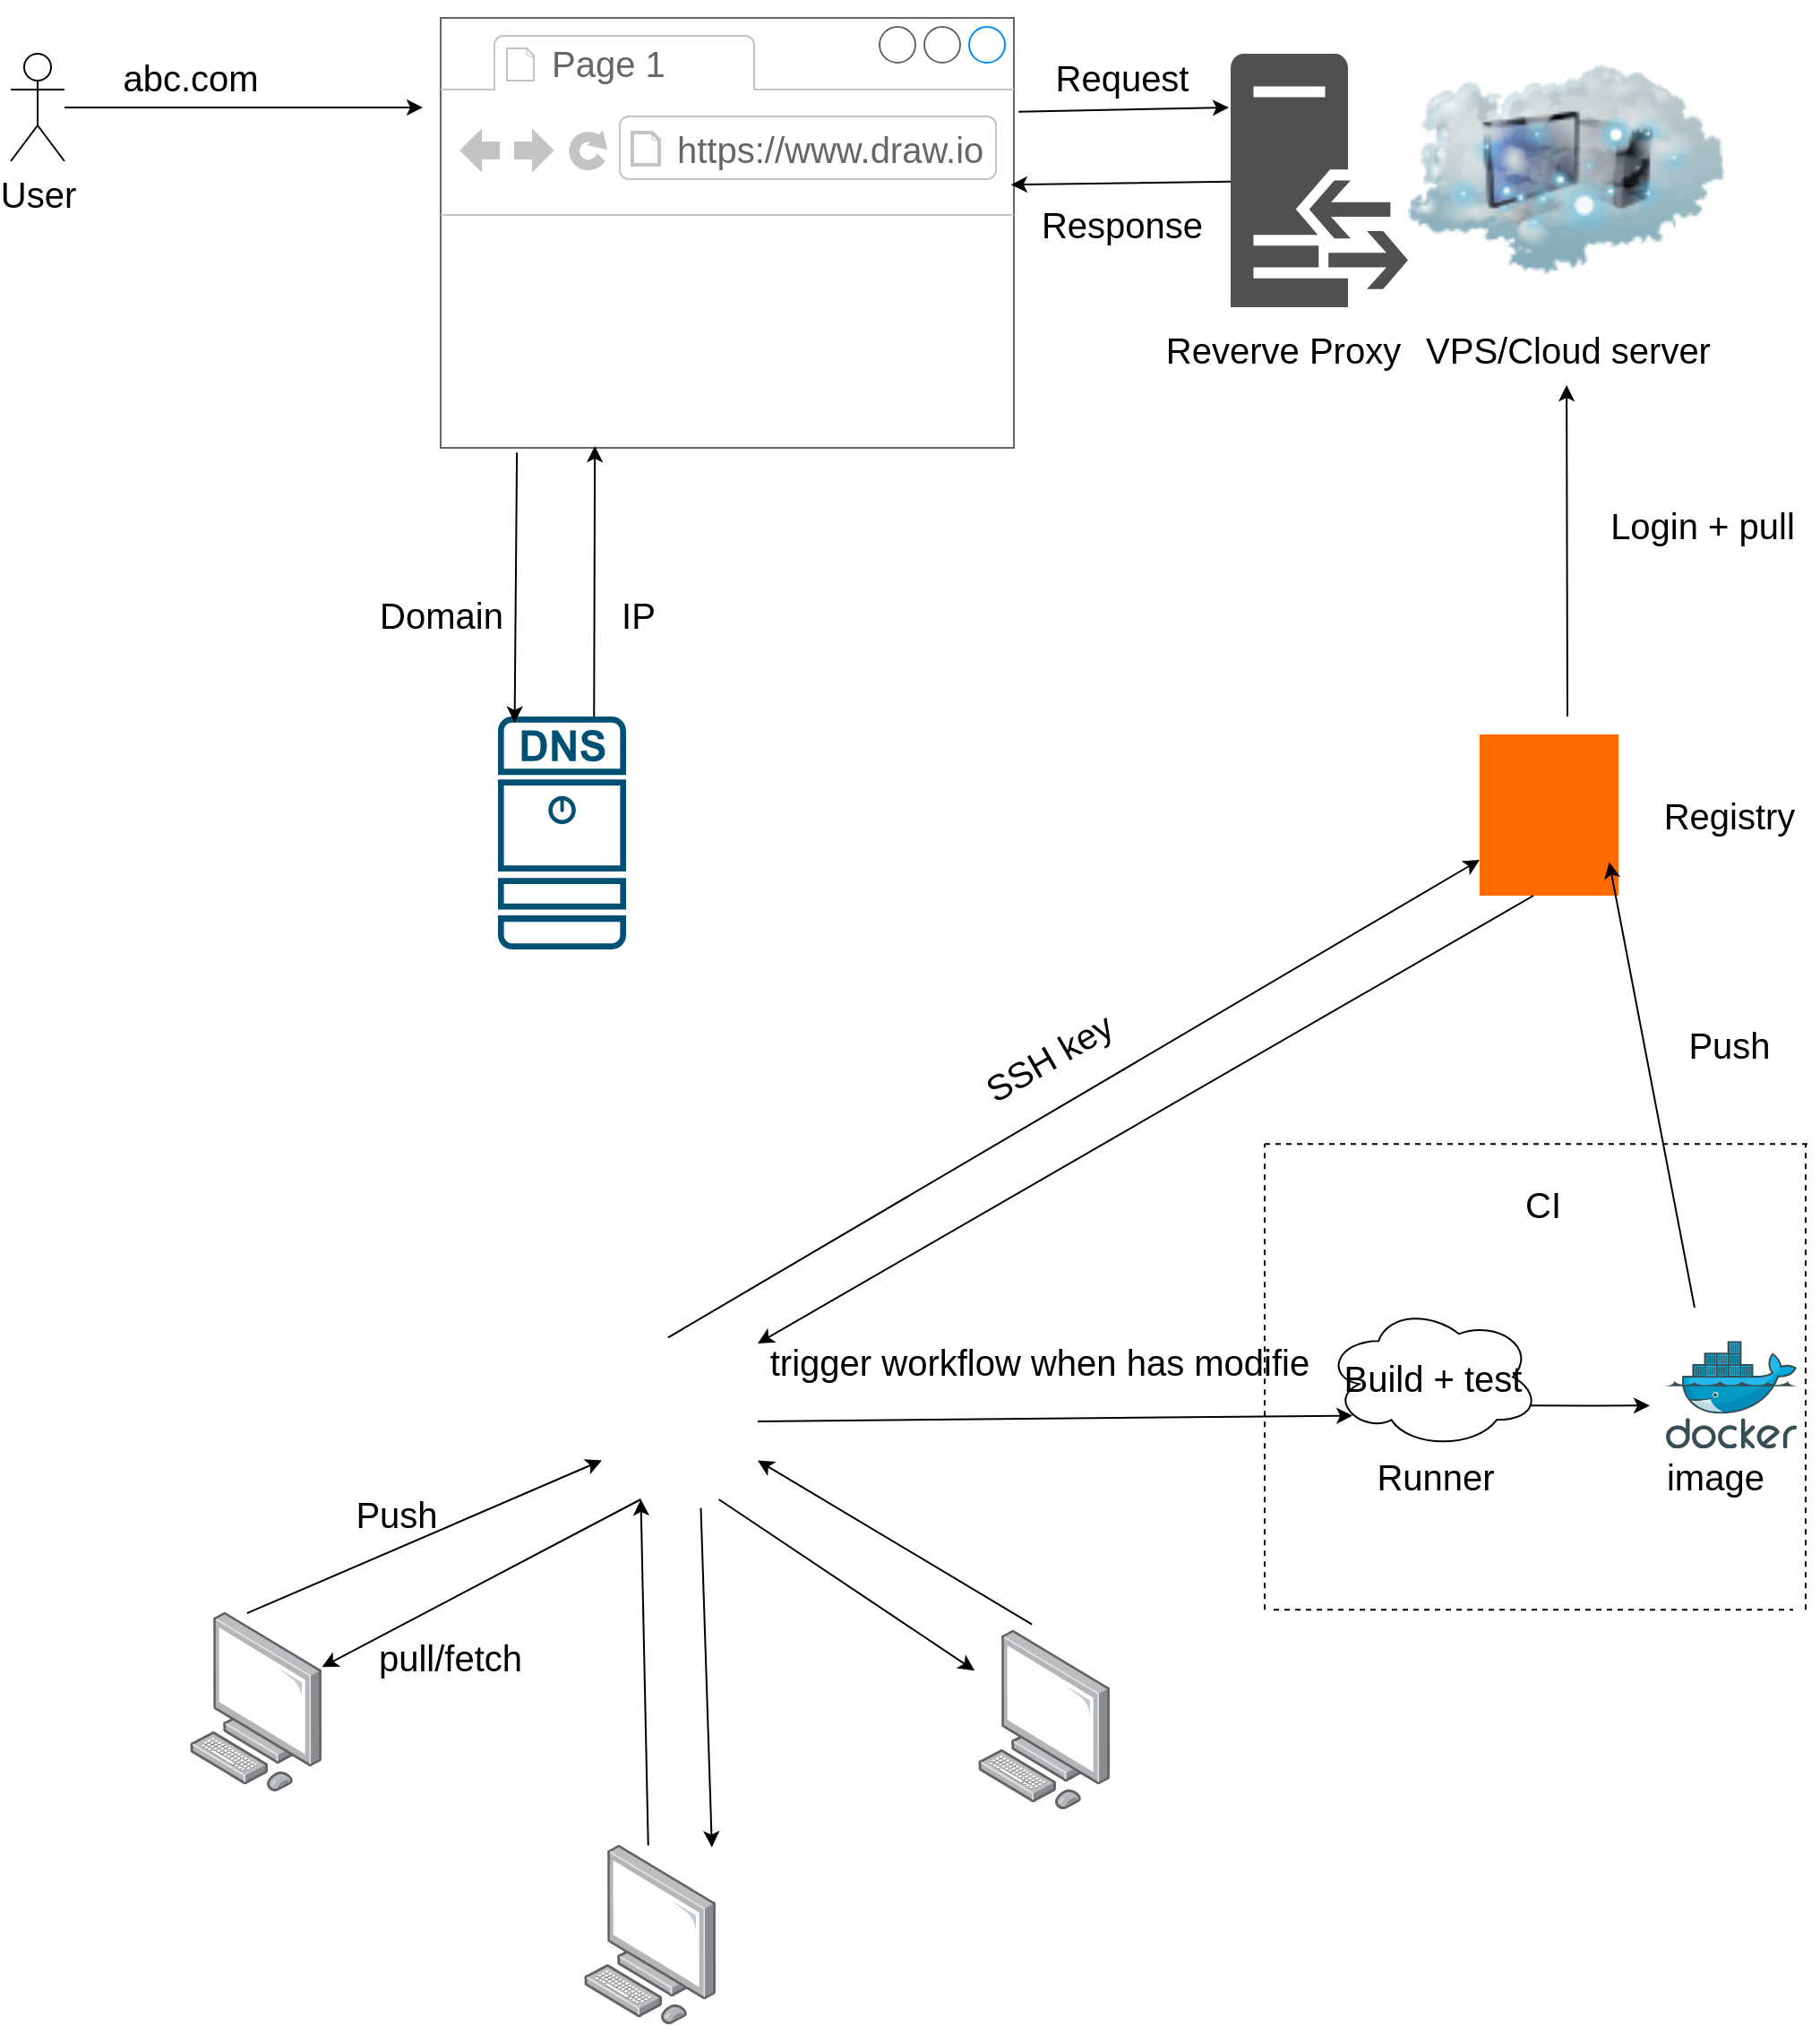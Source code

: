 <mxfile version="28.2.5">
  <diagram name="Page-1" id="d4Z6jyM8x4STPub6Q7om">
    <mxGraphModel dx="1721" dy="1171" grid="1" gridSize="10" guides="1" tooltips="1" connect="1" arrows="1" fold="1" page="1" pageScale="1" pageWidth="827" pageHeight="1169" math="0" shadow="0">
      <root>
        <mxCell id="0" />
        <mxCell id="1" parent="0" />
        <mxCell id="EvZ-vcAHkfg4g7H3SqCY-1" value="User" style="shape=umlActor;verticalLabelPosition=bottom;verticalAlign=top;html=1;outlineConnect=0;fontSize=20;" vertex="1" parent="1">
          <mxGeometry x="70" y="40" width="30" height="60" as="geometry" />
        </mxCell>
        <mxCell id="EvZ-vcAHkfg4g7H3SqCY-2" value="" style="endArrow=classic;html=1;rounded=0;fontSize=20;" edge="1" parent="1" source="EvZ-vcAHkfg4g7H3SqCY-1">
          <mxGeometry width="50" height="50" relative="1" as="geometry">
            <mxPoint x="280" y="260" as="sourcePoint" />
            <mxPoint x="300" y="70" as="targetPoint" />
          </mxGeometry>
        </mxCell>
        <mxCell id="EvZ-vcAHkfg4g7H3SqCY-3" value="" style="strokeWidth=1;shadow=0;dashed=0;align=center;html=1;shape=mxgraph.mockup.containers.browserWindow;rSize=0;strokeColor=#666666;strokeColor2=#008cff;strokeColor3=#c4c4c4;mainText=,;recursiveResize=0;fontSize=20;" vertex="1" parent="1">
          <mxGeometry x="310" y="20" width="320" height="240" as="geometry" />
        </mxCell>
        <mxCell id="EvZ-vcAHkfg4g7H3SqCY-4" value="Page 1" style="strokeWidth=1;shadow=0;dashed=0;align=center;html=1;shape=mxgraph.mockup.containers.anchor;fontSize=20;fontColor=#666666;align=left;whiteSpace=wrap;" vertex="1" parent="EvZ-vcAHkfg4g7H3SqCY-3">
          <mxGeometry x="60" y="12" width="110" height="26" as="geometry" />
        </mxCell>
        <mxCell id="EvZ-vcAHkfg4g7H3SqCY-5" value="https://www.draw.io" style="strokeWidth=1;shadow=0;dashed=0;align=center;html=1;shape=mxgraph.mockup.containers.anchor;rSize=0;fontSize=20;fontColor=#666666;align=left;" vertex="1" parent="EvZ-vcAHkfg4g7H3SqCY-3">
          <mxGeometry x="130" y="60" width="250" height="26" as="geometry" />
        </mxCell>
        <mxCell id="EvZ-vcAHkfg4g7H3SqCY-6" value="abc.com" style="text;html=1;align=center;verticalAlign=middle;resizable=0;points=[];autosize=1;strokeColor=none;fillColor=none;fontSize=20;" vertex="1" parent="1">
          <mxGeometry x="120" y="33" width="100" height="40" as="geometry" />
        </mxCell>
        <mxCell id="EvZ-vcAHkfg4g7H3SqCY-7" value="" style="sketch=0;points=[[0.015,0.015,0],[0.985,0.015,0],[0.985,0.985,0],[0.015,0.985,0],[0.25,0,0],[0.5,0,0],[0.75,0,0],[1,0.25,0],[1,0.5,0],[1,0.75,0],[0.75,1,0],[0.5,1,0],[0.25,1,0],[0,0.75,0],[0,0.5,0],[0,0.25,0]];verticalLabelPosition=bottom;html=1;verticalAlign=top;aspect=fixed;align=center;pointerEvents=1;shape=mxgraph.cisco19.dns_server;fillColor=#005073;strokeColor=none;fontSize=20;" vertex="1" parent="1">
          <mxGeometry x="342" y="410" width="71.5" height="130" as="geometry" />
        </mxCell>
        <mxCell id="EvZ-vcAHkfg4g7H3SqCY-8" value="" style="endArrow=classic;html=1;rounded=0;exitX=0.133;exitY=1.011;exitDx=0;exitDy=0;exitPerimeter=0;entryX=0.13;entryY=0.026;entryDx=0;entryDy=0;entryPerimeter=0;fontSize=20;" edge="1" parent="1" source="EvZ-vcAHkfg4g7H3SqCY-3" target="EvZ-vcAHkfg4g7H3SqCY-7">
          <mxGeometry width="50" height="50" relative="1" as="geometry">
            <mxPoint x="380" y="430" as="sourcePoint" />
            <mxPoint x="430" y="380" as="targetPoint" />
          </mxGeometry>
        </mxCell>
        <mxCell id="EvZ-vcAHkfg4g7H3SqCY-9" value="Domain" style="text;html=1;align=center;verticalAlign=middle;resizable=0;points=[];autosize=1;strokeColor=none;fillColor=none;fontSize=20;" vertex="1" parent="1">
          <mxGeometry x="265" y="333" width="90" height="40" as="geometry" />
        </mxCell>
        <mxCell id="EvZ-vcAHkfg4g7H3SqCY-10" value="" style="endArrow=classic;html=1;rounded=0;exitX=0.75;exitY=0;exitDx=0;exitDy=0;exitPerimeter=0;entryX=0.269;entryY=0.996;entryDx=0;entryDy=0;entryPerimeter=0;fontSize=20;" edge="1" parent="1" source="EvZ-vcAHkfg4g7H3SqCY-7" target="EvZ-vcAHkfg4g7H3SqCY-3">
          <mxGeometry width="50" height="50" relative="1" as="geometry">
            <mxPoint x="380" y="430" as="sourcePoint" />
            <mxPoint x="400" y="270" as="targetPoint" />
          </mxGeometry>
        </mxCell>
        <mxCell id="EvZ-vcAHkfg4g7H3SqCY-11" value="IP" style="text;html=1;align=center;verticalAlign=middle;resizable=0;points=[];autosize=1;strokeColor=none;fillColor=none;fontSize=20;" vertex="1" parent="1">
          <mxGeometry x="400" y="333" width="40" height="40" as="geometry" />
        </mxCell>
        <mxCell id="EvZ-vcAHkfg4g7H3SqCY-12" value="" style="image;html=1;image=img/lib/clip_art/networking/Cloud_Computer_128x128.png" vertex="1" parent="1">
          <mxGeometry x="850" y="10" width="177" height="190" as="geometry" />
        </mxCell>
        <mxCell id="EvZ-vcAHkfg4g7H3SqCY-13" value="" style="sketch=0;pointerEvents=1;shadow=0;dashed=0;html=1;strokeColor=none;fillColor=#505050;labelPosition=center;verticalLabelPosition=bottom;verticalAlign=top;outlineConnect=0;align=center;shape=mxgraph.office.servers.reverse_proxy;fontSize=20;" vertex="1" parent="1">
          <mxGeometry x="751" y="40" width="99" height="141.5" as="geometry" />
        </mxCell>
        <mxCell id="EvZ-vcAHkfg4g7H3SqCY-14" value="Reverve Proxy" style="text;html=1;align=center;verticalAlign=middle;resizable=0;points=[];autosize=1;strokeColor=none;fillColor=none;fontSize=20;" vertex="1" parent="1">
          <mxGeometry x="705" y="185" width="150" height="40" as="geometry" />
        </mxCell>
        <mxCell id="EvZ-vcAHkfg4g7H3SqCY-15" value="" style="endArrow=classic;html=1;rounded=0;entryX=-0.01;entryY=0.212;entryDx=0;entryDy=0;entryPerimeter=0;exitX=1.008;exitY=0.218;exitDx=0;exitDy=0;exitPerimeter=0;fontSize=20;" edge="1" parent="1" source="EvZ-vcAHkfg4g7H3SqCY-3" target="EvZ-vcAHkfg4g7H3SqCY-13">
          <mxGeometry width="50" height="50" relative="1" as="geometry">
            <mxPoint x="600" y="430" as="sourcePoint" />
            <mxPoint x="650" y="380" as="targetPoint" />
          </mxGeometry>
        </mxCell>
        <mxCell id="EvZ-vcAHkfg4g7H3SqCY-16" value="" style="endArrow=classic;html=1;rounded=0;entryX=0.995;entryY=0.388;entryDx=0;entryDy=0;entryPerimeter=0;fontSize=20;" edge="1" parent="1" source="EvZ-vcAHkfg4g7H3SqCY-13" target="EvZ-vcAHkfg4g7H3SqCY-3">
          <mxGeometry width="50" height="50" relative="1" as="geometry">
            <mxPoint x="600" y="430" as="sourcePoint" />
            <mxPoint x="650" y="380" as="targetPoint" />
          </mxGeometry>
        </mxCell>
        <mxCell id="EvZ-vcAHkfg4g7H3SqCY-17" value="Request" style="text;html=1;align=center;verticalAlign=middle;resizable=0;points=[];autosize=1;strokeColor=none;fillColor=none;fontSize=20;" vertex="1" parent="1">
          <mxGeometry x="640" y="33" width="100" height="40" as="geometry" />
        </mxCell>
        <mxCell id="EvZ-vcAHkfg4g7H3SqCY-18" value="Response" style="text;html=1;align=center;verticalAlign=middle;resizable=0;points=[];autosize=1;strokeColor=none;fillColor=none;fontSize=20;" vertex="1" parent="1">
          <mxGeometry x="635" y="115" width="110" height="40" as="geometry" />
        </mxCell>
        <mxCell id="EvZ-vcAHkfg4g7H3SqCY-19" value="VPS/Cloud server" style="text;html=1;align=center;verticalAlign=middle;resizable=0;points=[];autosize=1;strokeColor=none;fillColor=none;fontSize=20;" vertex="1" parent="1">
          <mxGeometry x="848.5" y="185" width="180" height="40" as="geometry" />
        </mxCell>
        <mxCell id="EvZ-vcAHkfg4g7H3SqCY-20" value="" style="image;points=[];aspect=fixed;html=1;align=center;shadow=0;dashed=0;image=img/lib/allied_telesis/computer_and_terminals/Personal_Computer.svg;fontSize=20;" vertex="1" parent="1">
          <mxGeometry x="170" y="910" width="73.79" height="100" as="geometry" />
        </mxCell>
        <mxCell id="EvZ-vcAHkfg4g7H3SqCY-21" value="" style="image;points=[];aspect=fixed;html=1;align=center;shadow=0;dashed=0;image=img/lib/allied_telesis/computer_and_terminals/Personal_Computer.svg;" vertex="1" parent="1">
          <mxGeometry x="390" y="1040" width="73.79" height="100" as="geometry" />
        </mxCell>
        <mxCell id="EvZ-vcAHkfg4g7H3SqCY-22" value="" style="image;points=[];aspect=fixed;html=1;align=center;shadow=0;dashed=0;image=img/lib/allied_telesis/computer_and_terminals/Personal_Computer.svg;fontSize=20;" vertex="1" parent="1">
          <mxGeometry x="610" y="920" width="73.79" height="100" as="geometry" />
        </mxCell>
        <mxCell id="EvZ-vcAHkfg4g7H3SqCY-23" value="" style="shape=image;html=1;verticalAlign=top;verticalLabelPosition=bottom;labelBackgroundColor=#ffffff;imageAspect=0;aspect=fixed;image=https://icons.diagrams.net/icon-cache1/Picons_Social-2097/github_rounded-685.svg;fontSize=20;" vertex="1" parent="1">
          <mxGeometry x="400" y="760" width="87" height="87" as="geometry" />
        </mxCell>
        <mxCell id="EvZ-vcAHkfg4g7H3SqCY-24" value="" style="endArrow=classic;html=1;rounded=0;exitX=0.432;exitY=0.006;exitDx=0;exitDy=0;exitPerimeter=0;entryX=0;entryY=0.75;entryDx=0;entryDy=0;fontSize=20;" edge="1" parent="1" source="EvZ-vcAHkfg4g7H3SqCY-20" target="EvZ-vcAHkfg4g7H3SqCY-23">
          <mxGeometry width="50" height="50" relative="1" as="geometry">
            <mxPoint x="740" y="790" as="sourcePoint" />
            <mxPoint x="790" y="740" as="targetPoint" />
          </mxGeometry>
        </mxCell>
        <mxCell id="EvZ-vcAHkfg4g7H3SqCY-25" value="" style="endArrow=classic;html=1;rounded=0;exitX=0.25;exitY=1;exitDx=0;exitDy=0;fontSize=20;" edge="1" parent="1" source="EvZ-vcAHkfg4g7H3SqCY-23" target="EvZ-vcAHkfg4g7H3SqCY-20">
          <mxGeometry width="50" height="50" relative="1" as="geometry">
            <mxPoint x="740" y="790" as="sourcePoint" />
            <mxPoint x="790" y="740" as="targetPoint" />
          </mxGeometry>
        </mxCell>
        <mxCell id="EvZ-vcAHkfg4g7H3SqCY-26" value="" style="endArrow=classic;html=1;rounded=0;exitX=0.486;exitY=0.003;exitDx=0;exitDy=0;exitPerimeter=0;entryX=0.25;entryY=1;entryDx=0;entryDy=0;fontSize=20;" edge="1" parent="1" source="EvZ-vcAHkfg4g7H3SqCY-21" target="EvZ-vcAHkfg4g7H3SqCY-23">
          <mxGeometry width="50" height="50" relative="1" as="geometry">
            <mxPoint x="740" y="790" as="sourcePoint" />
            <mxPoint x="422" y="860" as="targetPoint" />
          </mxGeometry>
        </mxCell>
        <mxCell id="EvZ-vcAHkfg4g7H3SqCY-27" value="" style="endArrow=classic;html=1;rounded=0;exitX=0.635;exitY=1.056;exitDx=0;exitDy=0;entryX=0.968;entryY=0.012;entryDx=0;entryDy=0;entryPerimeter=0;exitPerimeter=0;fontSize=20;" edge="1" parent="1" source="EvZ-vcAHkfg4g7H3SqCY-23" target="EvZ-vcAHkfg4g7H3SqCY-21">
          <mxGeometry width="50" height="50" relative="1" as="geometry">
            <mxPoint x="740" y="790" as="sourcePoint" />
            <mxPoint x="790" y="740" as="targetPoint" />
          </mxGeometry>
        </mxCell>
        <mxCell id="EvZ-vcAHkfg4g7H3SqCY-28" value="" style="endArrow=classic;html=1;rounded=0;exitX=0.408;exitY=-0.032;exitDx=0;exitDy=0;exitPerimeter=0;entryX=1;entryY=0.75;entryDx=0;entryDy=0;fontSize=20;" edge="1" parent="1" source="EvZ-vcAHkfg4g7H3SqCY-22" target="EvZ-vcAHkfg4g7H3SqCY-23">
          <mxGeometry width="50" height="50" relative="1" as="geometry">
            <mxPoint x="740" y="790" as="sourcePoint" />
            <mxPoint x="790" y="740" as="targetPoint" />
          </mxGeometry>
        </mxCell>
        <mxCell id="EvZ-vcAHkfg4g7H3SqCY-29" value="" style="endArrow=classic;html=1;rounded=0;exitX=0.75;exitY=1;exitDx=0;exitDy=0;entryX=-0.026;entryY=0.226;entryDx=0;entryDy=0;entryPerimeter=0;fontSize=20;" edge="1" parent="1" source="EvZ-vcAHkfg4g7H3SqCY-23" target="EvZ-vcAHkfg4g7H3SqCY-22">
          <mxGeometry width="50" height="50" relative="1" as="geometry">
            <mxPoint x="740" y="790" as="sourcePoint" />
            <mxPoint x="790" y="740" as="targetPoint" />
          </mxGeometry>
        </mxCell>
        <mxCell id="EvZ-vcAHkfg4g7H3SqCY-30" value="Push" style="text;html=1;align=center;verticalAlign=middle;resizable=0;points=[];autosize=1;strokeColor=none;fillColor=none;fontSize=20;" vertex="1" parent="1">
          <mxGeometry x="250" y="835" width="70" height="40" as="geometry" />
        </mxCell>
        <mxCell id="EvZ-vcAHkfg4g7H3SqCY-31" value="pull/fetch" style="text;html=1;align=center;verticalAlign=middle;resizable=0;points=[];autosize=1;strokeColor=none;fillColor=none;fontSize=20;" vertex="1" parent="1">
          <mxGeometry x="265" y="915" width="100" height="40" as="geometry" />
        </mxCell>
        <mxCell id="EvZ-vcAHkfg4g7H3SqCY-43" style="edgeStyle=orthogonalEdgeStyle;rounded=0;orthogonalLoop=1;jettySize=auto;html=1;exitX=0.96;exitY=0.7;exitDx=0;exitDy=0;exitPerimeter=0;fontSize=20;" edge="1" parent="1" source="EvZ-vcAHkfg4g7H3SqCY-32">
          <mxGeometry relative="1" as="geometry">
            <mxPoint x="985" y="794.67" as="targetPoint" />
          </mxGeometry>
        </mxCell>
        <mxCell id="EvZ-vcAHkfg4g7H3SqCY-32" value="Build + test" style="ellipse;shape=cloud;whiteSpace=wrap;html=1;fontSize=20;" vertex="1" parent="1">
          <mxGeometry x="803.5" y="738.67" width="120" height="80" as="geometry" />
        </mxCell>
        <mxCell id="EvZ-vcAHkfg4g7H3SqCY-33" value="" style="endArrow=classic;html=1;rounded=0;exitX=1;exitY=0.5;exitDx=0;exitDy=0;entryX=0.13;entryY=0.77;entryDx=0;entryDy=0;entryPerimeter=0;fontSize=20;" edge="1" parent="1" source="EvZ-vcAHkfg4g7H3SqCY-23" target="EvZ-vcAHkfg4g7H3SqCY-32">
          <mxGeometry width="50" height="50" relative="1" as="geometry">
            <mxPoint x="740" y="660" as="sourcePoint" />
            <mxPoint x="790" y="610" as="targetPoint" />
          </mxGeometry>
        </mxCell>
        <mxCell id="EvZ-vcAHkfg4g7H3SqCY-34" value="trigger workflow when has modifie" style="text;html=1;align=center;verticalAlign=middle;resizable=0;points=[];autosize=1;strokeColor=none;fillColor=none;fontSize=20;" vertex="1" parent="1">
          <mxGeometry x="483.5" y="750" width="320" height="40" as="geometry" />
        </mxCell>
        <mxCell id="EvZ-vcAHkfg4g7H3SqCY-35" value="Runner" style="text;html=1;align=center;verticalAlign=middle;resizable=0;points=[];autosize=1;strokeColor=none;fillColor=none;fontSize=20;" vertex="1" parent="1">
          <mxGeometry x="820" y="813.67" width="90" height="40" as="geometry" />
        </mxCell>
        <mxCell id="EvZ-vcAHkfg4g7H3SqCY-36" value="" style="endArrow=none;dashed=1;html=1;rounded=0;fontSize=20;" edge="1" parent="1">
          <mxGeometry width="50" height="50" relative="1" as="geometry">
            <mxPoint x="770" y="908.67" as="sourcePoint" />
            <mxPoint x="770" y="648.67" as="targetPoint" />
          </mxGeometry>
        </mxCell>
        <mxCell id="EvZ-vcAHkfg4g7H3SqCY-37" value="" style="endArrow=none;dashed=1;html=1;rounded=0;fontSize=20;" edge="1" parent="1">
          <mxGeometry width="50" height="50" relative="1" as="geometry">
            <mxPoint x="770" y="648.67" as="sourcePoint" />
            <mxPoint x="1075" y="648.67" as="targetPoint" />
          </mxGeometry>
        </mxCell>
        <mxCell id="EvZ-vcAHkfg4g7H3SqCY-38" value="" style="points=[];aspect=fixed;html=1;align=center;shadow=0;dashed=0;fillColor=#FF6A00;strokeColor=none;shape=mxgraph.alibaba_cloud.acr_cloud_container_registry;fontSize=20;" vertex="1" parent="1">
          <mxGeometry x="890" y="420" width="77.55" height="90" as="geometry" />
        </mxCell>
        <mxCell id="EvZ-vcAHkfg4g7H3SqCY-39" value="Registry" style="text;html=1;align=center;verticalAlign=middle;resizable=0;points=[];autosize=1;strokeColor=none;fillColor=none;fontSize=20;" vertex="1" parent="1">
          <mxGeometry x="979" y="445" width="100" height="40" as="geometry" />
        </mxCell>
        <mxCell id="EvZ-vcAHkfg4g7H3SqCY-40" value="" style="endArrow=classic;html=1;rounded=0;exitX=0.425;exitY=-0.038;exitDx=0;exitDy=0;exitPerimeter=0;entryX=0;entryY=0.778;entryDx=0;entryDy=0;entryPerimeter=0;fontSize=20;" edge="1" parent="1" source="EvZ-vcAHkfg4g7H3SqCY-23" target="EvZ-vcAHkfg4g7H3SqCY-38">
          <mxGeometry width="50" height="50" relative="1" as="geometry">
            <mxPoint x="970" y="560" as="sourcePoint" />
            <mxPoint x="1020" y="510" as="targetPoint" />
          </mxGeometry>
        </mxCell>
        <mxCell id="EvZ-vcAHkfg4g7H3SqCY-41" value="" style="endArrow=classic;html=1;rounded=0;entryX=1;entryY=0;entryDx=0;entryDy=0;exitX=0.387;exitY=1;exitDx=0;exitDy=0;exitPerimeter=0;fontSize=20;" edge="1" parent="1" source="EvZ-vcAHkfg4g7H3SqCY-38" target="EvZ-vcAHkfg4g7H3SqCY-23">
          <mxGeometry width="50" height="50" relative="1" as="geometry">
            <mxPoint x="970" y="560" as="sourcePoint" />
            <mxPoint x="1020" y="510" as="targetPoint" />
          </mxGeometry>
        </mxCell>
        <mxCell id="EvZ-vcAHkfg4g7H3SqCY-42" value="SSH key" style="text;html=1;align=center;verticalAlign=middle;resizable=0;points=[];autosize=1;strokeColor=none;fillColor=none;rotation=-30;fontSize=20;" vertex="1" parent="1">
          <mxGeometry x="598.79" y="580" width="100" height="40" as="geometry" />
        </mxCell>
        <mxCell id="EvZ-vcAHkfg4g7H3SqCY-44" value="" style="image;sketch=0;aspect=fixed;html=1;points=[];align=center;fontSize=20;image=img/lib/mscae/Docker.svg;" vertex="1" parent="1">
          <mxGeometry x="994" y="758.67" width="73.18" height="60" as="geometry" />
        </mxCell>
        <mxCell id="EvZ-vcAHkfg4g7H3SqCY-45" value="image&amp;nbsp;" style="text;html=1;align=center;verticalAlign=middle;resizable=0;points=[];autosize=1;strokeColor=none;fillColor=none;fontSize=20;" vertex="1" parent="1">
          <mxGeometry x="984" y="813.67" width="80" height="40" as="geometry" />
        </mxCell>
        <mxCell id="EvZ-vcAHkfg4g7H3SqCY-46" value="" style="endArrow=none;dashed=1;html=1;rounded=0;fontSize=20;" edge="1" parent="1">
          <mxGeometry width="50" height="50" relative="1" as="geometry">
            <mxPoint x="1072" y="908.67" as="sourcePoint" />
            <mxPoint x="1072" y="648.67" as="targetPoint" />
          </mxGeometry>
        </mxCell>
        <mxCell id="EvZ-vcAHkfg4g7H3SqCY-47" value="" style="endArrow=none;dashed=1;html=1;rounded=0;fontSize=20;" edge="1" parent="1">
          <mxGeometry width="50" height="50" relative="1" as="geometry">
            <mxPoint x="775" y="908.67" as="sourcePoint" />
            <mxPoint x="1065" y="908.67" as="targetPoint" />
          </mxGeometry>
        </mxCell>
        <mxCell id="EvZ-vcAHkfg4g7H3SqCY-48" value="CI" style="text;html=1;align=center;verticalAlign=middle;resizable=0;points=[];autosize=1;strokeColor=none;fillColor=none;fontSize=20;" vertex="1" parent="1">
          <mxGeometry x="905" y="661.67" width="40" height="40" as="geometry" />
        </mxCell>
        <mxCell id="EvZ-vcAHkfg4g7H3SqCY-50" value="" style="endArrow=classic;html=1;rounded=0;entryX=0.933;entryY=0.793;entryDx=0;entryDy=0;entryPerimeter=0;fontSize=20;" edge="1" parent="1" target="EvZ-vcAHkfg4g7H3SqCY-38">
          <mxGeometry width="50" height="50" relative="1" as="geometry">
            <mxPoint x="1010" y="740" as="sourcePoint" />
            <mxPoint x="950" y="770" as="targetPoint" />
          </mxGeometry>
        </mxCell>
        <mxCell id="EvZ-vcAHkfg4g7H3SqCY-51" value="Push" style="text;html=1;align=center;verticalAlign=middle;resizable=0;points=[];autosize=1;strokeColor=none;fillColor=none;fontSize=20;" vertex="1" parent="1">
          <mxGeometry x="994" y="573" width="70" height="40" as="geometry" />
        </mxCell>
        <mxCell id="EvZ-vcAHkfg4g7H3SqCY-52" value="" style="endArrow=classic;html=1;rounded=0;fontSize=20;" edge="1" parent="1" target="EvZ-vcAHkfg4g7H3SqCY-19">
          <mxGeometry width="50" height="50" relative="1" as="geometry">
            <mxPoint x="939" y="410" as="sourcePoint" />
            <mxPoint x="950" y="410" as="targetPoint" />
          </mxGeometry>
        </mxCell>
        <mxCell id="EvZ-vcAHkfg4g7H3SqCY-53" value="Login + pull" style="text;html=1;align=center;verticalAlign=middle;resizable=0;points=[];autosize=1;strokeColor=none;fillColor=none;fontSize=20;" vertex="1" parent="1">
          <mxGeometry x="949" y="283" width="130" height="40" as="geometry" />
        </mxCell>
      </root>
    </mxGraphModel>
  </diagram>
</mxfile>
